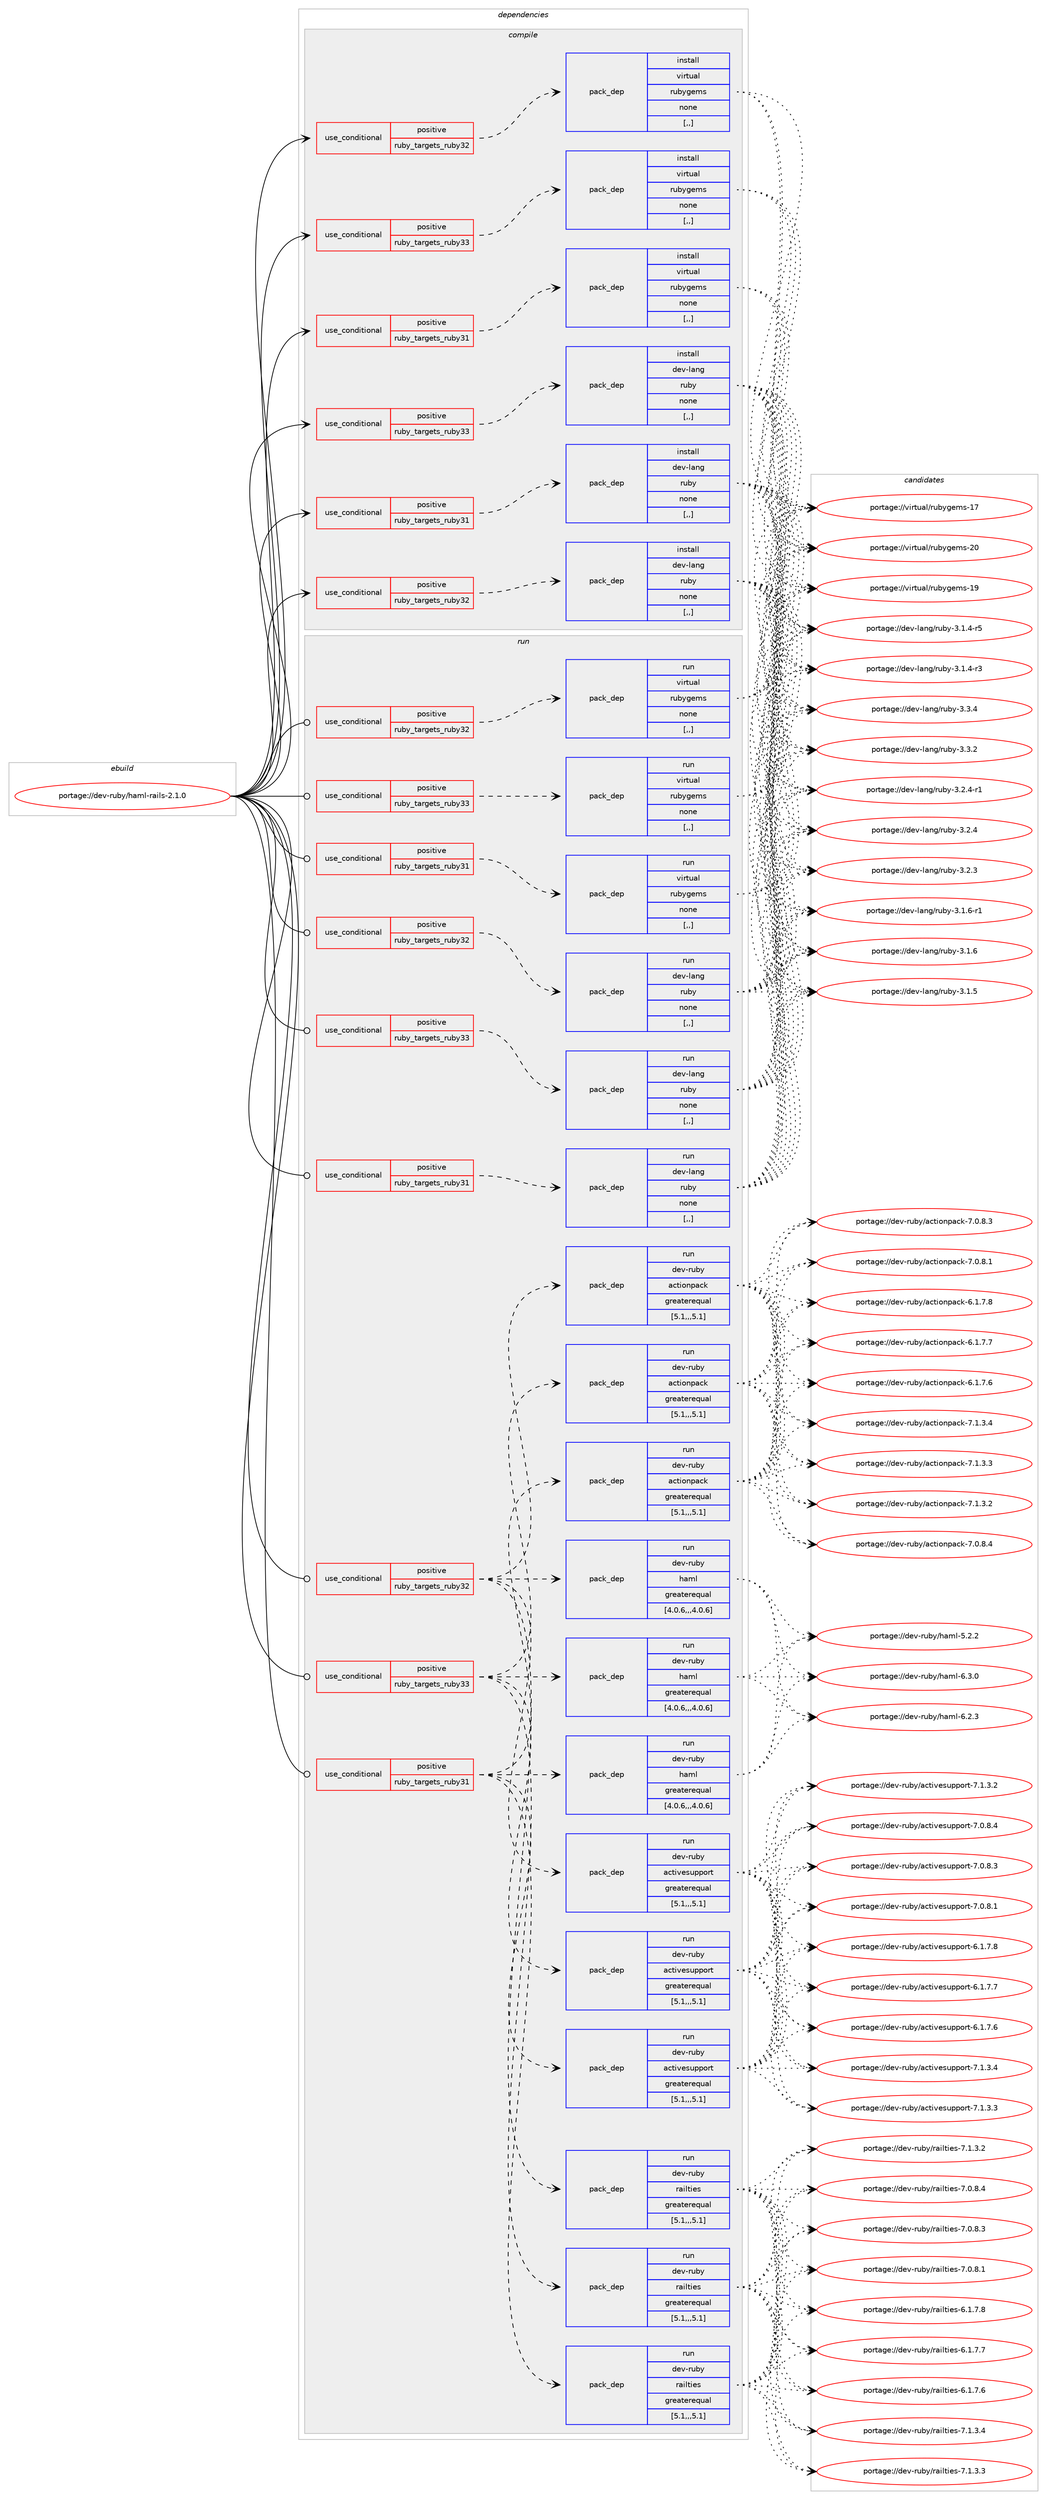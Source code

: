 digraph prolog {

# *************
# Graph options
# *************

newrank=true;
concentrate=true;
compound=true;
graph [rankdir=LR,fontname=Helvetica,fontsize=10,ranksep=1.5];#, ranksep=2.5, nodesep=0.2];
edge  [arrowhead=vee];
node  [fontname=Helvetica,fontsize=10];

# **********
# The ebuild
# **********

subgraph cluster_leftcol {
color=gray;
rank=same;
label=<<i>ebuild</i>>;
id [label="portage://dev-ruby/haml-rails-2.1.0", color=red, width=4, href="../dev-ruby/haml-rails-2.1.0.svg"];
}

# ****************
# The dependencies
# ****************

subgraph cluster_midcol {
color=gray;
label=<<i>dependencies</i>>;
subgraph cluster_compile {
fillcolor="#eeeeee";
style=filled;
label=<<i>compile</i>>;
subgraph cond48319 {
dependency184913 [label=<<TABLE BORDER="0" CELLBORDER="1" CELLSPACING="0" CELLPADDING="4"><TR><TD ROWSPAN="3" CELLPADDING="10">use_conditional</TD></TR><TR><TD>positive</TD></TR><TR><TD>ruby_targets_ruby31</TD></TR></TABLE>>, shape=none, color=red];
subgraph pack135274 {
dependency184914 [label=<<TABLE BORDER="0" CELLBORDER="1" CELLSPACING="0" CELLPADDING="4" WIDTH="220"><TR><TD ROWSPAN="6" CELLPADDING="30">pack_dep</TD></TR><TR><TD WIDTH="110">install</TD></TR><TR><TD>dev-lang</TD></TR><TR><TD>ruby</TD></TR><TR><TD>none</TD></TR><TR><TD>[,,]</TD></TR></TABLE>>, shape=none, color=blue];
}
dependency184913:e -> dependency184914:w [weight=20,style="dashed",arrowhead="vee"];
}
id:e -> dependency184913:w [weight=20,style="solid",arrowhead="vee"];
subgraph cond48320 {
dependency184915 [label=<<TABLE BORDER="0" CELLBORDER="1" CELLSPACING="0" CELLPADDING="4"><TR><TD ROWSPAN="3" CELLPADDING="10">use_conditional</TD></TR><TR><TD>positive</TD></TR><TR><TD>ruby_targets_ruby31</TD></TR></TABLE>>, shape=none, color=red];
subgraph pack135275 {
dependency184916 [label=<<TABLE BORDER="0" CELLBORDER="1" CELLSPACING="0" CELLPADDING="4" WIDTH="220"><TR><TD ROWSPAN="6" CELLPADDING="30">pack_dep</TD></TR><TR><TD WIDTH="110">install</TD></TR><TR><TD>virtual</TD></TR><TR><TD>rubygems</TD></TR><TR><TD>none</TD></TR><TR><TD>[,,]</TD></TR></TABLE>>, shape=none, color=blue];
}
dependency184915:e -> dependency184916:w [weight=20,style="dashed",arrowhead="vee"];
}
id:e -> dependency184915:w [weight=20,style="solid",arrowhead="vee"];
subgraph cond48321 {
dependency184917 [label=<<TABLE BORDER="0" CELLBORDER="1" CELLSPACING="0" CELLPADDING="4"><TR><TD ROWSPAN="3" CELLPADDING="10">use_conditional</TD></TR><TR><TD>positive</TD></TR><TR><TD>ruby_targets_ruby32</TD></TR></TABLE>>, shape=none, color=red];
subgraph pack135276 {
dependency184918 [label=<<TABLE BORDER="0" CELLBORDER="1" CELLSPACING="0" CELLPADDING="4" WIDTH="220"><TR><TD ROWSPAN="6" CELLPADDING="30">pack_dep</TD></TR><TR><TD WIDTH="110">install</TD></TR><TR><TD>dev-lang</TD></TR><TR><TD>ruby</TD></TR><TR><TD>none</TD></TR><TR><TD>[,,]</TD></TR></TABLE>>, shape=none, color=blue];
}
dependency184917:e -> dependency184918:w [weight=20,style="dashed",arrowhead="vee"];
}
id:e -> dependency184917:w [weight=20,style="solid",arrowhead="vee"];
subgraph cond48322 {
dependency184919 [label=<<TABLE BORDER="0" CELLBORDER="1" CELLSPACING="0" CELLPADDING="4"><TR><TD ROWSPAN="3" CELLPADDING="10">use_conditional</TD></TR><TR><TD>positive</TD></TR><TR><TD>ruby_targets_ruby32</TD></TR></TABLE>>, shape=none, color=red];
subgraph pack135277 {
dependency184920 [label=<<TABLE BORDER="0" CELLBORDER="1" CELLSPACING="0" CELLPADDING="4" WIDTH="220"><TR><TD ROWSPAN="6" CELLPADDING="30">pack_dep</TD></TR><TR><TD WIDTH="110">install</TD></TR><TR><TD>virtual</TD></TR><TR><TD>rubygems</TD></TR><TR><TD>none</TD></TR><TR><TD>[,,]</TD></TR></TABLE>>, shape=none, color=blue];
}
dependency184919:e -> dependency184920:w [weight=20,style="dashed",arrowhead="vee"];
}
id:e -> dependency184919:w [weight=20,style="solid",arrowhead="vee"];
subgraph cond48323 {
dependency184921 [label=<<TABLE BORDER="0" CELLBORDER="1" CELLSPACING="0" CELLPADDING="4"><TR><TD ROWSPAN="3" CELLPADDING="10">use_conditional</TD></TR><TR><TD>positive</TD></TR><TR><TD>ruby_targets_ruby33</TD></TR></TABLE>>, shape=none, color=red];
subgraph pack135278 {
dependency184922 [label=<<TABLE BORDER="0" CELLBORDER="1" CELLSPACING="0" CELLPADDING="4" WIDTH="220"><TR><TD ROWSPAN="6" CELLPADDING="30">pack_dep</TD></TR><TR><TD WIDTH="110">install</TD></TR><TR><TD>dev-lang</TD></TR><TR><TD>ruby</TD></TR><TR><TD>none</TD></TR><TR><TD>[,,]</TD></TR></TABLE>>, shape=none, color=blue];
}
dependency184921:e -> dependency184922:w [weight=20,style="dashed",arrowhead="vee"];
}
id:e -> dependency184921:w [weight=20,style="solid",arrowhead="vee"];
subgraph cond48324 {
dependency184923 [label=<<TABLE BORDER="0" CELLBORDER="1" CELLSPACING="0" CELLPADDING="4"><TR><TD ROWSPAN="3" CELLPADDING="10">use_conditional</TD></TR><TR><TD>positive</TD></TR><TR><TD>ruby_targets_ruby33</TD></TR></TABLE>>, shape=none, color=red];
subgraph pack135279 {
dependency184924 [label=<<TABLE BORDER="0" CELLBORDER="1" CELLSPACING="0" CELLPADDING="4" WIDTH="220"><TR><TD ROWSPAN="6" CELLPADDING="30">pack_dep</TD></TR><TR><TD WIDTH="110">install</TD></TR><TR><TD>virtual</TD></TR><TR><TD>rubygems</TD></TR><TR><TD>none</TD></TR><TR><TD>[,,]</TD></TR></TABLE>>, shape=none, color=blue];
}
dependency184923:e -> dependency184924:w [weight=20,style="dashed",arrowhead="vee"];
}
id:e -> dependency184923:w [weight=20,style="solid",arrowhead="vee"];
}
subgraph cluster_compileandrun {
fillcolor="#eeeeee";
style=filled;
label=<<i>compile and run</i>>;
}
subgraph cluster_run {
fillcolor="#eeeeee";
style=filled;
label=<<i>run</i>>;
subgraph cond48325 {
dependency184925 [label=<<TABLE BORDER="0" CELLBORDER="1" CELLSPACING="0" CELLPADDING="4"><TR><TD ROWSPAN="3" CELLPADDING="10">use_conditional</TD></TR><TR><TD>positive</TD></TR><TR><TD>ruby_targets_ruby31</TD></TR></TABLE>>, shape=none, color=red];
subgraph pack135280 {
dependency184926 [label=<<TABLE BORDER="0" CELLBORDER="1" CELLSPACING="0" CELLPADDING="4" WIDTH="220"><TR><TD ROWSPAN="6" CELLPADDING="30">pack_dep</TD></TR><TR><TD WIDTH="110">run</TD></TR><TR><TD>dev-lang</TD></TR><TR><TD>ruby</TD></TR><TR><TD>none</TD></TR><TR><TD>[,,]</TD></TR></TABLE>>, shape=none, color=blue];
}
dependency184925:e -> dependency184926:w [weight=20,style="dashed",arrowhead="vee"];
}
id:e -> dependency184925:w [weight=20,style="solid",arrowhead="odot"];
subgraph cond48326 {
dependency184927 [label=<<TABLE BORDER="0" CELLBORDER="1" CELLSPACING="0" CELLPADDING="4"><TR><TD ROWSPAN="3" CELLPADDING="10">use_conditional</TD></TR><TR><TD>positive</TD></TR><TR><TD>ruby_targets_ruby31</TD></TR></TABLE>>, shape=none, color=red];
subgraph pack135281 {
dependency184928 [label=<<TABLE BORDER="0" CELLBORDER="1" CELLSPACING="0" CELLPADDING="4" WIDTH="220"><TR><TD ROWSPAN="6" CELLPADDING="30">pack_dep</TD></TR><TR><TD WIDTH="110">run</TD></TR><TR><TD>dev-ruby</TD></TR><TR><TD>actionpack</TD></TR><TR><TD>greaterequal</TD></TR><TR><TD>[5.1,,,5.1]</TD></TR></TABLE>>, shape=none, color=blue];
}
dependency184927:e -> dependency184928:w [weight=20,style="dashed",arrowhead="vee"];
subgraph pack135282 {
dependency184929 [label=<<TABLE BORDER="0" CELLBORDER="1" CELLSPACING="0" CELLPADDING="4" WIDTH="220"><TR><TD ROWSPAN="6" CELLPADDING="30">pack_dep</TD></TR><TR><TD WIDTH="110">run</TD></TR><TR><TD>dev-ruby</TD></TR><TR><TD>activesupport</TD></TR><TR><TD>greaterequal</TD></TR><TR><TD>[5.1,,,5.1]</TD></TR></TABLE>>, shape=none, color=blue];
}
dependency184927:e -> dependency184929:w [weight=20,style="dashed",arrowhead="vee"];
subgraph pack135283 {
dependency184930 [label=<<TABLE BORDER="0" CELLBORDER="1" CELLSPACING="0" CELLPADDING="4" WIDTH="220"><TR><TD ROWSPAN="6" CELLPADDING="30">pack_dep</TD></TR><TR><TD WIDTH="110">run</TD></TR><TR><TD>dev-ruby</TD></TR><TR><TD>railties</TD></TR><TR><TD>greaterequal</TD></TR><TR><TD>[5.1,,,5.1]</TD></TR></TABLE>>, shape=none, color=blue];
}
dependency184927:e -> dependency184930:w [weight=20,style="dashed",arrowhead="vee"];
subgraph pack135284 {
dependency184931 [label=<<TABLE BORDER="0" CELLBORDER="1" CELLSPACING="0" CELLPADDING="4" WIDTH="220"><TR><TD ROWSPAN="6" CELLPADDING="30">pack_dep</TD></TR><TR><TD WIDTH="110">run</TD></TR><TR><TD>dev-ruby</TD></TR><TR><TD>haml</TD></TR><TR><TD>greaterequal</TD></TR><TR><TD>[4.0.6,,,4.0.6]</TD></TR></TABLE>>, shape=none, color=blue];
}
dependency184927:e -> dependency184931:w [weight=20,style="dashed",arrowhead="vee"];
}
id:e -> dependency184927:w [weight=20,style="solid",arrowhead="odot"];
subgraph cond48327 {
dependency184932 [label=<<TABLE BORDER="0" CELLBORDER="1" CELLSPACING="0" CELLPADDING="4"><TR><TD ROWSPAN="3" CELLPADDING="10">use_conditional</TD></TR><TR><TD>positive</TD></TR><TR><TD>ruby_targets_ruby31</TD></TR></TABLE>>, shape=none, color=red];
subgraph pack135285 {
dependency184933 [label=<<TABLE BORDER="0" CELLBORDER="1" CELLSPACING="0" CELLPADDING="4" WIDTH="220"><TR><TD ROWSPAN="6" CELLPADDING="30">pack_dep</TD></TR><TR><TD WIDTH="110">run</TD></TR><TR><TD>virtual</TD></TR><TR><TD>rubygems</TD></TR><TR><TD>none</TD></TR><TR><TD>[,,]</TD></TR></TABLE>>, shape=none, color=blue];
}
dependency184932:e -> dependency184933:w [weight=20,style="dashed",arrowhead="vee"];
}
id:e -> dependency184932:w [weight=20,style="solid",arrowhead="odot"];
subgraph cond48328 {
dependency184934 [label=<<TABLE BORDER="0" CELLBORDER="1" CELLSPACING="0" CELLPADDING="4"><TR><TD ROWSPAN="3" CELLPADDING="10">use_conditional</TD></TR><TR><TD>positive</TD></TR><TR><TD>ruby_targets_ruby32</TD></TR></TABLE>>, shape=none, color=red];
subgraph pack135286 {
dependency184935 [label=<<TABLE BORDER="0" CELLBORDER="1" CELLSPACING="0" CELLPADDING="4" WIDTH="220"><TR><TD ROWSPAN="6" CELLPADDING="30">pack_dep</TD></TR><TR><TD WIDTH="110">run</TD></TR><TR><TD>dev-lang</TD></TR><TR><TD>ruby</TD></TR><TR><TD>none</TD></TR><TR><TD>[,,]</TD></TR></TABLE>>, shape=none, color=blue];
}
dependency184934:e -> dependency184935:w [weight=20,style="dashed",arrowhead="vee"];
}
id:e -> dependency184934:w [weight=20,style="solid",arrowhead="odot"];
subgraph cond48329 {
dependency184936 [label=<<TABLE BORDER="0" CELLBORDER="1" CELLSPACING="0" CELLPADDING="4"><TR><TD ROWSPAN="3" CELLPADDING="10">use_conditional</TD></TR><TR><TD>positive</TD></TR><TR><TD>ruby_targets_ruby32</TD></TR></TABLE>>, shape=none, color=red];
subgraph pack135287 {
dependency184937 [label=<<TABLE BORDER="0" CELLBORDER="1" CELLSPACING="0" CELLPADDING="4" WIDTH="220"><TR><TD ROWSPAN="6" CELLPADDING="30">pack_dep</TD></TR><TR><TD WIDTH="110">run</TD></TR><TR><TD>dev-ruby</TD></TR><TR><TD>actionpack</TD></TR><TR><TD>greaterequal</TD></TR><TR><TD>[5.1,,,5.1]</TD></TR></TABLE>>, shape=none, color=blue];
}
dependency184936:e -> dependency184937:w [weight=20,style="dashed",arrowhead="vee"];
subgraph pack135288 {
dependency184938 [label=<<TABLE BORDER="0" CELLBORDER="1" CELLSPACING="0" CELLPADDING="4" WIDTH="220"><TR><TD ROWSPAN="6" CELLPADDING="30">pack_dep</TD></TR><TR><TD WIDTH="110">run</TD></TR><TR><TD>dev-ruby</TD></TR><TR><TD>activesupport</TD></TR><TR><TD>greaterequal</TD></TR><TR><TD>[5.1,,,5.1]</TD></TR></TABLE>>, shape=none, color=blue];
}
dependency184936:e -> dependency184938:w [weight=20,style="dashed",arrowhead="vee"];
subgraph pack135289 {
dependency184939 [label=<<TABLE BORDER="0" CELLBORDER="1" CELLSPACING="0" CELLPADDING="4" WIDTH="220"><TR><TD ROWSPAN="6" CELLPADDING="30">pack_dep</TD></TR><TR><TD WIDTH="110">run</TD></TR><TR><TD>dev-ruby</TD></TR><TR><TD>railties</TD></TR><TR><TD>greaterequal</TD></TR><TR><TD>[5.1,,,5.1]</TD></TR></TABLE>>, shape=none, color=blue];
}
dependency184936:e -> dependency184939:w [weight=20,style="dashed",arrowhead="vee"];
subgraph pack135290 {
dependency184940 [label=<<TABLE BORDER="0" CELLBORDER="1" CELLSPACING="0" CELLPADDING="4" WIDTH="220"><TR><TD ROWSPAN="6" CELLPADDING="30">pack_dep</TD></TR><TR><TD WIDTH="110">run</TD></TR><TR><TD>dev-ruby</TD></TR><TR><TD>haml</TD></TR><TR><TD>greaterequal</TD></TR><TR><TD>[4.0.6,,,4.0.6]</TD></TR></TABLE>>, shape=none, color=blue];
}
dependency184936:e -> dependency184940:w [weight=20,style="dashed",arrowhead="vee"];
}
id:e -> dependency184936:w [weight=20,style="solid",arrowhead="odot"];
subgraph cond48330 {
dependency184941 [label=<<TABLE BORDER="0" CELLBORDER="1" CELLSPACING="0" CELLPADDING="4"><TR><TD ROWSPAN="3" CELLPADDING="10">use_conditional</TD></TR><TR><TD>positive</TD></TR><TR><TD>ruby_targets_ruby32</TD></TR></TABLE>>, shape=none, color=red];
subgraph pack135291 {
dependency184942 [label=<<TABLE BORDER="0" CELLBORDER="1" CELLSPACING="0" CELLPADDING="4" WIDTH="220"><TR><TD ROWSPAN="6" CELLPADDING="30">pack_dep</TD></TR><TR><TD WIDTH="110">run</TD></TR><TR><TD>virtual</TD></TR><TR><TD>rubygems</TD></TR><TR><TD>none</TD></TR><TR><TD>[,,]</TD></TR></TABLE>>, shape=none, color=blue];
}
dependency184941:e -> dependency184942:w [weight=20,style="dashed",arrowhead="vee"];
}
id:e -> dependency184941:w [weight=20,style="solid",arrowhead="odot"];
subgraph cond48331 {
dependency184943 [label=<<TABLE BORDER="0" CELLBORDER="1" CELLSPACING="0" CELLPADDING="4"><TR><TD ROWSPAN="3" CELLPADDING="10">use_conditional</TD></TR><TR><TD>positive</TD></TR><TR><TD>ruby_targets_ruby33</TD></TR></TABLE>>, shape=none, color=red];
subgraph pack135292 {
dependency184944 [label=<<TABLE BORDER="0" CELLBORDER="1" CELLSPACING="0" CELLPADDING="4" WIDTH="220"><TR><TD ROWSPAN="6" CELLPADDING="30">pack_dep</TD></TR><TR><TD WIDTH="110">run</TD></TR><TR><TD>dev-lang</TD></TR><TR><TD>ruby</TD></TR><TR><TD>none</TD></TR><TR><TD>[,,]</TD></TR></TABLE>>, shape=none, color=blue];
}
dependency184943:e -> dependency184944:w [weight=20,style="dashed",arrowhead="vee"];
}
id:e -> dependency184943:w [weight=20,style="solid",arrowhead="odot"];
subgraph cond48332 {
dependency184945 [label=<<TABLE BORDER="0" CELLBORDER="1" CELLSPACING="0" CELLPADDING="4"><TR><TD ROWSPAN="3" CELLPADDING="10">use_conditional</TD></TR><TR><TD>positive</TD></TR><TR><TD>ruby_targets_ruby33</TD></TR></TABLE>>, shape=none, color=red];
subgraph pack135293 {
dependency184946 [label=<<TABLE BORDER="0" CELLBORDER="1" CELLSPACING="0" CELLPADDING="4" WIDTH="220"><TR><TD ROWSPAN="6" CELLPADDING="30">pack_dep</TD></TR><TR><TD WIDTH="110">run</TD></TR><TR><TD>dev-ruby</TD></TR><TR><TD>actionpack</TD></TR><TR><TD>greaterequal</TD></TR><TR><TD>[5.1,,,5.1]</TD></TR></TABLE>>, shape=none, color=blue];
}
dependency184945:e -> dependency184946:w [weight=20,style="dashed",arrowhead="vee"];
subgraph pack135294 {
dependency184947 [label=<<TABLE BORDER="0" CELLBORDER="1" CELLSPACING="0" CELLPADDING="4" WIDTH="220"><TR><TD ROWSPAN="6" CELLPADDING="30">pack_dep</TD></TR><TR><TD WIDTH="110">run</TD></TR><TR><TD>dev-ruby</TD></TR><TR><TD>activesupport</TD></TR><TR><TD>greaterequal</TD></TR><TR><TD>[5.1,,,5.1]</TD></TR></TABLE>>, shape=none, color=blue];
}
dependency184945:e -> dependency184947:w [weight=20,style="dashed",arrowhead="vee"];
subgraph pack135295 {
dependency184948 [label=<<TABLE BORDER="0" CELLBORDER="1" CELLSPACING="0" CELLPADDING="4" WIDTH="220"><TR><TD ROWSPAN="6" CELLPADDING="30">pack_dep</TD></TR><TR><TD WIDTH="110">run</TD></TR><TR><TD>dev-ruby</TD></TR><TR><TD>railties</TD></TR><TR><TD>greaterequal</TD></TR><TR><TD>[5.1,,,5.1]</TD></TR></TABLE>>, shape=none, color=blue];
}
dependency184945:e -> dependency184948:w [weight=20,style="dashed",arrowhead="vee"];
subgraph pack135296 {
dependency184949 [label=<<TABLE BORDER="0" CELLBORDER="1" CELLSPACING="0" CELLPADDING="4" WIDTH="220"><TR><TD ROWSPAN="6" CELLPADDING="30">pack_dep</TD></TR><TR><TD WIDTH="110">run</TD></TR><TR><TD>dev-ruby</TD></TR><TR><TD>haml</TD></TR><TR><TD>greaterequal</TD></TR><TR><TD>[4.0.6,,,4.0.6]</TD></TR></TABLE>>, shape=none, color=blue];
}
dependency184945:e -> dependency184949:w [weight=20,style="dashed",arrowhead="vee"];
}
id:e -> dependency184945:w [weight=20,style="solid",arrowhead="odot"];
subgraph cond48333 {
dependency184950 [label=<<TABLE BORDER="0" CELLBORDER="1" CELLSPACING="0" CELLPADDING="4"><TR><TD ROWSPAN="3" CELLPADDING="10">use_conditional</TD></TR><TR><TD>positive</TD></TR><TR><TD>ruby_targets_ruby33</TD></TR></TABLE>>, shape=none, color=red];
subgraph pack135297 {
dependency184951 [label=<<TABLE BORDER="0" CELLBORDER="1" CELLSPACING="0" CELLPADDING="4" WIDTH="220"><TR><TD ROWSPAN="6" CELLPADDING="30">pack_dep</TD></TR><TR><TD WIDTH="110">run</TD></TR><TR><TD>virtual</TD></TR><TR><TD>rubygems</TD></TR><TR><TD>none</TD></TR><TR><TD>[,,]</TD></TR></TABLE>>, shape=none, color=blue];
}
dependency184950:e -> dependency184951:w [weight=20,style="dashed",arrowhead="vee"];
}
id:e -> dependency184950:w [weight=20,style="solid",arrowhead="odot"];
}
}

# **************
# The candidates
# **************

subgraph cluster_choices {
rank=same;
color=gray;
label=<<i>candidates</i>>;

subgraph choice135274 {
color=black;
nodesep=1;
choice10010111845108971101034711411798121455146514652 [label="portage://dev-lang/ruby-3.3.4", color=red, width=4,href="../dev-lang/ruby-3.3.4.svg"];
choice10010111845108971101034711411798121455146514650 [label="portage://dev-lang/ruby-3.3.2", color=red, width=4,href="../dev-lang/ruby-3.3.2.svg"];
choice100101118451089711010347114117981214551465046524511449 [label="portage://dev-lang/ruby-3.2.4-r1", color=red, width=4,href="../dev-lang/ruby-3.2.4-r1.svg"];
choice10010111845108971101034711411798121455146504652 [label="portage://dev-lang/ruby-3.2.4", color=red, width=4,href="../dev-lang/ruby-3.2.4.svg"];
choice10010111845108971101034711411798121455146504651 [label="portage://dev-lang/ruby-3.2.3", color=red, width=4,href="../dev-lang/ruby-3.2.3.svg"];
choice100101118451089711010347114117981214551464946544511449 [label="portage://dev-lang/ruby-3.1.6-r1", color=red, width=4,href="../dev-lang/ruby-3.1.6-r1.svg"];
choice10010111845108971101034711411798121455146494654 [label="portage://dev-lang/ruby-3.1.6", color=red, width=4,href="../dev-lang/ruby-3.1.6.svg"];
choice10010111845108971101034711411798121455146494653 [label="portage://dev-lang/ruby-3.1.5", color=red, width=4,href="../dev-lang/ruby-3.1.5.svg"];
choice100101118451089711010347114117981214551464946524511453 [label="portage://dev-lang/ruby-3.1.4-r5", color=red, width=4,href="../dev-lang/ruby-3.1.4-r5.svg"];
choice100101118451089711010347114117981214551464946524511451 [label="portage://dev-lang/ruby-3.1.4-r3", color=red, width=4,href="../dev-lang/ruby-3.1.4-r3.svg"];
dependency184914:e -> choice10010111845108971101034711411798121455146514652:w [style=dotted,weight="100"];
dependency184914:e -> choice10010111845108971101034711411798121455146514650:w [style=dotted,weight="100"];
dependency184914:e -> choice100101118451089711010347114117981214551465046524511449:w [style=dotted,weight="100"];
dependency184914:e -> choice10010111845108971101034711411798121455146504652:w [style=dotted,weight="100"];
dependency184914:e -> choice10010111845108971101034711411798121455146504651:w [style=dotted,weight="100"];
dependency184914:e -> choice100101118451089711010347114117981214551464946544511449:w [style=dotted,weight="100"];
dependency184914:e -> choice10010111845108971101034711411798121455146494654:w [style=dotted,weight="100"];
dependency184914:e -> choice10010111845108971101034711411798121455146494653:w [style=dotted,weight="100"];
dependency184914:e -> choice100101118451089711010347114117981214551464946524511453:w [style=dotted,weight="100"];
dependency184914:e -> choice100101118451089711010347114117981214551464946524511451:w [style=dotted,weight="100"];
}
subgraph choice135275 {
color=black;
nodesep=1;
choice118105114116117971084711411798121103101109115455048 [label="portage://virtual/rubygems-20", color=red, width=4,href="../virtual/rubygems-20.svg"];
choice118105114116117971084711411798121103101109115454957 [label="portage://virtual/rubygems-19", color=red, width=4,href="../virtual/rubygems-19.svg"];
choice118105114116117971084711411798121103101109115454955 [label="portage://virtual/rubygems-17", color=red, width=4,href="../virtual/rubygems-17.svg"];
dependency184916:e -> choice118105114116117971084711411798121103101109115455048:w [style=dotted,weight="100"];
dependency184916:e -> choice118105114116117971084711411798121103101109115454957:w [style=dotted,weight="100"];
dependency184916:e -> choice118105114116117971084711411798121103101109115454955:w [style=dotted,weight="100"];
}
subgraph choice135276 {
color=black;
nodesep=1;
choice10010111845108971101034711411798121455146514652 [label="portage://dev-lang/ruby-3.3.4", color=red, width=4,href="../dev-lang/ruby-3.3.4.svg"];
choice10010111845108971101034711411798121455146514650 [label="portage://dev-lang/ruby-3.3.2", color=red, width=4,href="../dev-lang/ruby-3.3.2.svg"];
choice100101118451089711010347114117981214551465046524511449 [label="portage://dev-lang/ruby-3.2.4-r1", color=red, width=4,href="../dev-lang/ruby-3.2.4-r1.svg"];
choice10010111845108971101034711411798121455146504652 [label="portage://dev-lang/ruby-3.2.4", color=red, width=4,href="../dev-lang/ruby-3.2.4.svg"];
choice10010111845108971101034711411798121455146504651 [label="portage://dev-lang/ruby-3.2.3", color=red, width=4,href="../dev-lang/ruby-3.2.3.svg"];
choice100101118451089711010347114117981214551464946544511449 [label="portage://dev-lang/ruby-3.1.6-r1", color=red, width=4,href="../dev-lang/ruby-3.1.6-r1.svg"];
choice10010111845108971101034711411798121455146494654 [label="portage://dev-lang/ruby-3.1.6", color=red, width=4,href="../dev-lang/ruby-3.1.6.svg"];
choice10010111845108971101034711411798121455146494653 [label="portage://dev-lang/ruby-3.1.5", color=red, width=4,href="../dev-lang/ruby-3.1.5.svg"];
choice100101118451089711010347114117981214551464946524511453 [label="portage://dev-lang/ruby-3.1.4-r5", color=red, width=4,href="../dev-lang/ruby-3.1.4-r5.svg"];
choice100101118451089711010347114117981214551464946524511451 [label="portage://dev-lang/ruby-3.1.4-r3", color=red, width=4,href="../dev-lang/ruby-3.1.4-r3.svg"];
dependency184918:e -> choice10010111845108971101034711411798121455146514652:w [style=dotted,weight="100"];
dependency184918:e -> choice10010111845108971101034711411798121455146514650:w [style=dotted,weight="100"];
dependency184918:e -> choice100101118451089711010347114117981214551465046524511449:w [style=dotted,weight="100"];
dependency184918:e -> choice10010111845108971101034711411798121455146504652:w [style=dotted,weight="100"];
dependency184918:e -> choice10010111845108971101034711411798121455146504651:w [style=dotted,weight="100"];
dependency184918:e -> choice100101118451089711010347114117981214551464946544511449:w [style=dotted,weight="100"];
dependency184918:e -> choice10010111845108971101034711411798121455146494654:w [style=dotted,weight="100"];
dependency184918:e -> choice10010111845108971101034711411798121455146494653:w [style=dotted,weight="100"];
dependency184918:e -> choice100101118451089711010347114117981214551464946524511453:w [style=dotted,weight="100"];
dependency184918:e -> choice100101118451089711010347114117981214551464946524511451:w [style=dotted,weight="100"];
}
subgraph choice135277 {
color=black;
nodesep=1;
choice118105114116117971084711411798121103101109115455048 [label="portage://virtual/rubygems-20", color=red, width=4,href="../virtual/rubygems-20.svg"];
choice118105114116117971084711411798121103101109115454957 [label="portage://virtual/rubygems-19", color=red, width=4,href="../virtual/rubygems-19.svg"];
choice118105114116117971084711411798121103101109115454955 [label="portage://virtual/rubygems-17", color=red, width=4,href="../virtual/rubygems-17.svg"];
dependency184920:e -> choice118105114116117971084711411798121103101109115455048:w [style=dotted,weight="100"];
dependency184920:e -> choice118105114116117971084711411798121103101109115454957:w [style=dotted,weight="100"];
dependency184920:e -> choice118105114116117971084711411798121103101109115454955:w [style=dotted,weight="100"];
}
subgraph choice135278 {
color=black;
nodesep=1;
choice10010111845108971101034711411798121455146514652 [label="portage://dev-lang/ruby-3.3.4", color=red, width=4,href="../dev-lang/ruby-3.3.4.svg"];
choice10010111845108971101034711411798121455146514650 [label="portage://dev-lang/ruby-3.3.2", color=red, width=4,href="../dev-lang/ruby-3.3.2.svg"];
choice100101118451089711010347114117981214551465046524511449 [label="portage://dev-lang/ruby-3.2.4-r1", color=red, width=4,href="../dev-lang/ruby-3.2.4-r1.svg"];
choice10010111845108971101034711411798121455146504652 [label="portage://dev-lang/ruby-3.2.4", color=red, width=4,href="../dev-lang/ruby-3.2.4.svg"];
choice10010111845108971101034711411798121455146504651 [label="portage://dev-lang/ruby-3.2.3", color=red, width=4,href="../dev-lang/ruby-3.2.3.svg"];
choice100101118451089711010347114117981214551464946544511449 [label="portage://dev-lang/ruby-3.1.6-r1", color=red, width=4,href="../dev-lang/ruby-3.1.6-r1.svg"];
choice10010111845108971101034711411798121455146494654 [label="portage://dev-lang/ruby-3.1.6", color=red, width=4,href="../dev-lang/ruby-3.1.6.svg"];
choice10010111845108971101034711411798121455146494653 [label="portage://dev-lang/ruby-3.1.5", color=red, width=4,href="../dev-lang/ruby-3.1.5.svg"];
choice100101118451089711010347114117981214551464946524511453 [label="portage://dev-lang/ruby-3.1.4-r5", color=red, width=4,href="../dev-lang/ruby-3.1.4-r5.svg"];
choice100101118451089711010347114117981214551464946524511451 [label="portage://dev-lang/ruby-3.1.4-r3", color=red, width=4,href="../dev-lang/ruby-3.1.4-r3.svg"];
dependency184922:e -> choice10010111845108971101034711411798121455146514652:w [style=dotted,weight="100"];
dependency184922:e -> choice10010111845108971101034711411798121455146514650:w [style=dotted,weight="100"];
dependency184922:e -> choice100101118451089711010347114117981214551465046524511449:w [style=dotted,weight="100"];
dependency184922:e -> choice10010111845108971101034711411798121455146504652:w [style=dotted,weight="100"];
dependency184922:e -> choice10010111845108971101034711411798121455146504651:w [style=dotted,weight="100"];
dependency184922:e -> choice100101118451089711010347114117981214551464946544511449:w [style=dotted,weight="100"];
dependency184922:e -> choice10010111845108971101034711411798121455146494654:w [style=dotted,weight="100"];
dependency184922:e -> choice10010111845108971101034711411798121455146494653:w [style=dotted,weight="100"];
dependency184922:e -> choice100101118451089711010347114117981214551464946524511453:w [style=dotted,weight="100"];
dependency184922:e -> choice100101118451089711010347114117981214551464946524511451:w [style=dotted,weight="100"];
}
subgraph choice135279 {
color=black;
nodesep=1;
choice118105114116117971084711411798121103101109115455048 [label="portage://virtual/rubygems-20", color=red, width=4,href="../virtual/rubygems-20.svg"];
choice118105114116117971084711411798121103101109115454957 [label="portage://virtual/rubygems-19", color=red, width=4,href="../virtual/rubygems-19.svg"];
choice118105114116117971084711411798121103101109115454955 [label="portage://virtual/rubygems-17", color=red, width=4,href="../virtual/rubygems-17.svg"];
dependency184924:e -> choice118105114116117971084711411798121103101109115455048:w [style=dotted,weight="100"];
dependency184924:e -> choice118105114116117971084711411798121103101109115454957:w [style=dotted,weight="100"];
dependency184924:e -> choice118105114116117971084711411798121103101109115454955:w [style=dotted,weight="100"];
}
subgraph choice135280 {
color=black;
nodesep=1;
choice10010111845108971101034711411798121455146514652 [label="portage://dev-lang/ruby-3.3.4", color=red, width=4,href="../dev-lang/ruby-3.3.4.svg"];
choice10010111845108971101034711411798121455146514650 [label="portage://dev-lang/ruby-3.3.2", color=red, width=4,href="../dev-lang/ruby-3.3.2.svg"];
choice100101118451089711010347114117981214551465046524511449 [label="portage://dev-lang/ruby-3.2.4-r1", color=red, width=4,href="../dev-lang/ruby-3.2.4-r1.svg"];
choice10010111845108971101034711411798121455146504652 [label="portage://dev-lang/ruby-3.2.4", color=red, width=4,href="../dev-lang/ruby-3.2.4.svg"];
choice10010111845108971101034711411798121455146504651 [label="portage://dev-lang/ruby-3.2.3", color=red, width=4,href="../dev-lang/ruby-3.2.3.svg"];
choice100101118451089711010347114117981214551464946544511449 [label="portage://dev-lang/ruby-3.1.6-r1", color=red, width=4,href="../dev-lang/ruby-3.1.6-r1.svg"];
choice10010111845108971101034711411798121455146494654 [label="portage://dev-lang/ruby-3.1.6", color=red, width=4,href="../dev-lang/ruby-3.1.6.svg"];
choice10010111845108971101034711411798121455146494653 [label="portage://dev-lang/ruby-3.1.5", color=red, width=4,href="../dev-lang/ruby-3.1.5.svg"];
choice100101118451089711010347114117981214551464946524511453 [label="portage://dev-lang/ruby-3.1.4-r5", color=red, width=4,href="../dev-lang/ruby-3.1.4-r5.svg"];
choice100101118451089711010347114117981214551464946524511451 [label="portage://dev-lang/ruby-3.1.4-r3", color=red, width=4,href="../dev-lang/ruby-3.1.4-r3.svg"];
dependency184926:e -> choice10010111845108971101034711411798121455146514652:w [style=dotted,weight="100"];
dependency184926:e -> choice10010111845108971101034711411798121455146514650:w [style=dotted,weight="100"];
dependency184926:e -> choice100101118451089711010347114117981214551465046524511449:w [style=dotted,weight="100"];
dependency184926:e -> choice10010111845108971101034711411798121455146504652:w [style=dotted,weight="100"];
dependency184926:e -> choice10010111845108971101034711411798121455146504651:w [style=dotted,weight="100"];
dependency184926:e -> choice100101118451089711010347114117981214551464946544511449:w [style=dotted,weight="100"];
dependency184926:e -> choice10010111845108971101034711411798121455146494654:w [style=dotted,weight="100"];
dependency184926:e -> choice10010111845108971101034711411798121455146494653:w [style=dotted,weight="100"];
dependency184926:e -> choice100101118451089711010347114117981214551464946524511453:w [style=dotted,weight="100"];
dependency184926:e -> choice100101118451089711010347114117981214551464946524511451:w [style=dotted,weight="100"];
}
subgraph choice135281 {
color=black;
nodesep=1;
choice100101118451141179812147979911610511111011297991074555464946514652 [label="portage://dev-ruby/actionpack-7.1.3.4", color=red, width=4,href="../dev-ruby/actionpack-7.1.3.4.svg"];
choice100101118451141179812147979911610511111011297991074555464946514651 [label="portage://dev-ruby/actionpack-7.1.3.3", color=red, width=4,href="../dev-ruby/actionpack-7.1.3.3.svg"];
choice100101118451141179812147979911610511111011297991074555464946514650 [label="portage://dev-ruby/actionpack-7.1.3.2", color=red, width=4,href="../dev-ruby/actionpack-7.1.3.2.svg"];
choice100101118451141179812147979911610511111011297991074555464846564652 [label="portage://dev-ruby/actionpack-7.0.8.4", color=red, width=4,href="../dev-ruby/actionpack-7.0.8.4.svg"];
choice100101118451141179812147979911610511111011297991074555464846564651 [label="portage://dev-ruby/actionpack-7.0.8.3", color=red, width=4,href="../dev-ruby/actionpack-7.0.8.3.svg"];
choice100101118451141179812147979911610511111011297991074555464846564649 [label="portage://dev-ruby/actionpack-7.0.8.1", color=red, width=4,href="../dev-ruby/actionpack-7.0.8.1.svg"];
choice100101118451141179812147979911610511111011297991074554464946554656 [label="portage://dev-ruby/actionpack-6.1.7.8", color=red, width=4,href="../dev-ruby/actionpack-6.1.7.8.svg"];
choice100101118451141179812147979911610511111011297991074554464946554655 [label="portage://dev-ruby/actionpack-6.1.7.7", color=red, width=4,href="../dev-ruby/actionpack-6.1.7.7.svg"];
choice100101118451141179812147979911610511111011297991074554464946554654 [label="portage://dev-ruby/actionpack-6.1.7.6", color=red, width=4,href="../dev-ruby/actionpack-6.1.7.6.svg"];
dependency184928:e -> choice100101118451141179812147979911610511111011297991074555464946514652:w [style=dotted,weight="100"];
dependency184928:e -> choice100101118451141179812147979911610511111011297991074555464946514651:w [style=dotted,weight="100"];
dependency184928:e -> choice100101118451141179812147979911610511111011297991074555464946514650:w [style=dotted,weight="100"];
dependency184928:e -> choice100101118451141179812147979911610511111011297991074555464846564652:w [style=dotted,weight="100"];
dependency184928:e -> choice100101118451141179812147979911610511111011297991074555464846564651:w [style=dotted,weight="100"];
dependency184928:e -> choice100101118451141179812147979911610511111011297991074555464846564649:w [style=dotted,weight="100"];
dependency184928:e -> choice100101118451141179812147979911610511111011297991074554464946554656:w [style=dotted,weight="100"];
dependency184928:e -> choice100101118451141179812147979911610511111011297991074554464946554655:w [style=dotted,weight="100"];
dependency184928:e -> choice100101118451141179812147979911610511111011297991074554464946554654:w [style=dotted,weight="100"];
}
subgraph choice135282 {
color=black;
nodesep=1;
choice10010111845114117981214797991161051181011151171121121111141164555464946514652 [label="portage://dev-ruby/activesupport-7.1.3.4", color=red, width=4,href="../dev-ruby/activesupport-7.1.3.4.svg"];
choice10010111845114117981214797991161051181011151171121121111141164555464946514651 [label="portage://dev-ruby/activesupport-7.1.3.3", color=red, width=4,href="../dev-ruby/activesupport-7.1.3.3.svg"];
choice10010111845114117981214797991161051181011151171121121111141164555464946514650 [label="portage://dev-ruby/activesupport-7.1.3.2", color=red, width=4,href="../dev-ruby/activesupport-7.1.3.2.svg"];
choice10010111845114117981214797991161051181011151171121121111141164555464846564652 [label="portage://dev-ruby/activesupport-7.0.8.4", color=red, width=4,href="../dev-ruby/activesupport-7.0.8.4.svg"];
choice10010111845114117981214797991161051181011151171121121111141164555464846564651 [label="portage://dev-ruby/activesupport-7.0.8.3", color=red, width=4,href="../dev-ruby/activesupport-7.0.8.3.svg"];
choice10010111845114117981214797991161051181011151171121121111141164555464846564649 [label="portage://dev-ruby/activesupport-7.0.8.1", color=red, width=4,href="../dev-ruby/activesupport-7.0.8.1.svg"];
choice10010111845114117981214797991161051181011151171121121111141164554464946554656 [label="portage://dev-ruby/activesupport-6.1.7.8", color=red, width=4,href="../dev-ruby/activesupport-6.1.7.8.svg"];
choice10010111845114117981214797991161051181011151171121121111141164554464946554655 [label="portage://dev-ruby/activesupport-6.1.7.7", color=red, width=4,href="../dev-ruby/activesupport-6.1.7.7.svg"];
choice10010111845114117981214797991161051181011151171121121111141164554464946554654 [label="portage://dev-ruby/activesupport-6.1.7.6", color=red, width=4,href="../dev-ruby/activesupport-6.1.7.6.svg"];
dependency184929:e -> choice10010111845114117981214797991161051181011151171121121111141164555464946514652:w [style=dotted,weight="100"];
dependency184929:e -> choice10010111845114117981214797991161051181011151171121121111141164555464946514651:w [style=dotted,weight="100"];
dependency184929:e -> choice10010111845114117981214797991161051181011151171121121111141164555464946514650:w [style=dotted,weight="100"];
dependency184929:e -> choice10010111845114117981214797991161051181011151171121121111141164555464846564652:w [style=dotted,weight="100"];
dependency184929:e -> choice10010111845114117981214797991161051181011151171121121111141164555464846564651:w [style=dotted,weight="100"];
dependency184929:e -> choice10010111845114117981214797991161051181011151171121121111141164555464846564649:w [style=dotted,weight="100"];
dependency184929:e -> choice10010111845114117981214797991161051181011151171121121111141164554464946554656:w [style=dotted,weight="100"];
dependency184929:e -> choice10010111845114117981214797991161051181011151171121121111141164554464946554655:w [style=dotted,weight="100"];
dependency184929:e -> choice10010111845114117981214797991161051181011151171121121111141164554464946554654:w [style=dotted,weight="100"];
}
subgraph choice135283 {
color=black;
nodesep=1;
choice100101118451141179812147114971051081161051011154555464946514652 [label="portage://dev-ruby/railties-7.1.3.4", color=red, width=4,href="../dev-ruby/railties-7.1.3.4.svg"];
choice100101118451141179812147114971051081161051011154555464946514651 [label="portage://dev-ruby/railties-7.1.3.3", color=red, width=4,href="../dev-ruby/railties-7.1.3.3.svg"];
choice100101118451141179812147114971051081161051011154555464946514650 [label="portage://dev-ruby/railties-7.1.3.2", color=red, width=4,href="../dev-ruby/railties-7.1.3.2.svg"];
choice100101118451141179812147114971051081161051011154555464846564652 [label="portage://dev-ruby/railties-7.0.8.4", color=red, width=4,href="../dev-ruby/railties-7.0.8.4.svg"];
choice100101118451141179812147114971051081161051011154555464846564651 [label="portage://dev-ruby/railties-7.0.8.3", color=red, width=4,href="../dev-ruby/railties-7.0.8.3.svg"];
choice100101118451141179812147114971051081161051011154555464846564649 [label="portage://dev-ruby/railties-7.0.8.1", color=red, width=4,href="../dev-ruby/railties-7.0.8.1.svg"];
choice100101118451141179812147114971051081161051011154554464946554656 [label="portage://dev-ruby/railties-6.1.7.8", color=red, width=4,href="../dev-ruby/railties-6.1.7.8.svg"];
choice100101118451141179812147114971051081161051011154554464946554655 [label="portage://dev-ruby/railties-6.1.7.7", color=red, width=4,href="../dev-ruby/railties-6.1.7.7.svg"];
choice100101118451141179812147114971051081161051011154554464946554654 [label="portage://dev-ruby/railties-6.1.7.6", color=red, width=4,href="../dev-ruby/railties-6.1.7.6.svg"];
dependency184930:e -> choice100101118451141179812147114971051081161051011154555464946514652:w [style=dotted,weight="100"];
dependency184930:e -> choice100101118451141179812147114971051081161051011154555464946514651:w [style=dotted,weight="100"];
dependency184930:e -> choice100101118451141179812147114971051081161051011154555464946514650:w [style=dotted,weight="100"];
dependency184930:e -> choice100101118451141179812147114971051081161051011154555464846564652:w [style=dotted,weight="100"];
dependency184930:e -> choice100101118451141179812147114971051081161051011154555464846564651:w [style=dotted,weight="100"];
dependency184930:e -> choice100101118451141179812147114971051081161051011154555464846564649:w [style=dotted,weight="100"];
dependency184930:e -> choice100101118451141179812147114971051081161051011154554464946554656:w [style=dotted,weight="100"];
dependency184930:e -> choice100101118451141179812147114971051081161051011154554464946554655:w [style=dotted,weight="100"];
dependency184930:e -> choice100101118451141179812147114971051081161051011154554464946554654:w [style=dotted,weight="100"];
}
subgraph choice135284 {
color=black;
nodesep=1;
choice10010111845114117981214710497109108455446514648 [label="portage://dev-ruby/haml-6.3.0", color=red, width=4,href="../dev-ruby/haml-6.3.0.svg"];
choice10010111845114117981214710497109108455446504651 [label="portage://dev-ruby/haml-6.2.3", color=red, width=4,href="../dev-ruby/haml-6.2.3.svg"];
choice10010111845114117981214710497109108455346504650 [label="portage://dev-ruby/haml-5.2.2", color=red, width=4,href="../dev-ruby/haml-5.2.2.svg"];
dependency184931:e -> choice10010111845114117981214710497109108455446514648:w [style=dotted,weight="100"];
dependency184931:e -> choice10010111845114117981214710497109108455446504651:w [style=dotted,weight="100"];
dependency184931:e -> choice10010111845114117981214710497109108455346504650:w [style=dotted,weight="100"];
}
subgraph choice135285 {
color=black;
nodesep=1;
choice118105114116117971084711411798121103101109115455048 [label="portage://virtual/rubygems-20", color=red, width=4,href="../virtual/rubygems-20.svg"];
choice118105114116117971084711411798121103101109115454957 [label="portage://virtual/rubygems-19", color=red, width=4,href="../virtual/rubygems-19.svg"];
choice118105114116117971084711411798121103101109115454955 [label="portage://virtual/rubygems-17", color=red, width=4,href="../virtual/rubygems-17.svg"];
dependency184933:e -> choice118105114116117971084711411798121103101109115455048:w [style=dotted,weight="100"];
dependency184933:e -> choice118105114116117971084711411798121103101109115454957:w [style=dotted,weight="100"];
dependency184933:e -> choice118105114116117971084711411798121103101109115454955:w [style=dotted,weight="100"];
}
subgraph choice135286 {
color=black;
nodesep=1;
choice10010111845108971101034711411798121455146514652 [label="portage://dev-lang/ruby-3.3.4", color=red, width=4,href="../dev-lang/ruby-3.3.4.svg"];
choice10010111845108971101034711411798121455146514650 [label="portage://dev-lang/ruby-3.3.2", color=red, width=4,href="../dev-lang/ruby-3.3.2.svg"];
choice100101118451089711010347114117981214551465046524511449 [label="portage://dev-lang/ruby-3.2.4-r1", color=red, width=4,href="../dev-lang/ruby-3.2.4-r1.svg"];
choice10010111845108971101034711411798121455146504652 [label="portage://dev-lang/ruby-3.2.4", color=red, width=4,href="../dev-lang/ruby-3.2.4.svg"];
choice10010111845108971101034711411798121455146504651 [label="portage://dev-lang/ruby-3.2.3", color=red, width=4,href="../dev-lang/ruby-3.2.3.svg"];
choice100101118451089711010347114117981214551464946544511449 [label="portage://dev-lang/ruby-3.1.6-r1", color=red, width=4,href="../dev-lang/ruby-3.1.6-r1.svg"];
choice10010111845108971101034711411798121455146494654 [label="portage://dev-lang/ruby-3.1.6", color=red, width=4,href="../dev-lang/ruby-3.1.6.svg"];
choice10010111845108971101034711411798121455146494653 [label="portage://dev-lang/ruby-3.1.5", color=red, width=4,href="../dev-lang/ruby-3.1.5.svg"];
choice100101118451089711010347114117981214551464946524511453 [label="portage://dev-lang/ruby-3.1.4-r5", color=red, width=4,href="../dev-lang/ruby-3.1.4-r5.svg"];
choice100101118451089711010347114117981214551464946524511451 [label="portage://dev-lang/ruby-3.1.4-r3", color=red, width=4,href="../dev-lang/ruby-3.1.4-r3.svg"];
dependency184935:e -> choice10010111845108971101034711411798121455146514652:w [style=dotted,weight="100"];
dependency184935:e -> choice10010111845108971101034711411798121455146514650:w [style=dotted,weight="100"];
dependency184935:e -> choice100101118451089711010347114117981214551465046524511449:w [style=dotted,weight="100"];
dependency184935:e -> choice10010111845108971101034711411798121455146504652:w [style=dotted,weight="100"];
dependency184935:e -> choice10010111845108971101034711411798121455146504651:w [style=dotted,weight="100"];
dependency184935:e -> choice100101118451089711010347114117981214551464946544511449:w [style=dotted,weight="100"];
dependency184935:e -> choice10010111845108971101034711411798121455146494654:w [style=dotted,weight="100"];
dependency184935:e -> choice10010111845108971101034711411798121455146494653:w [style=dotted,weight="100"];
dependency184935:e -> choice100101118451089711010347114117981214551464946524511453:w [style=dotted,weight="100"];
dependency184935:e -> choice100101118451089711010347114117981214551464946524511451:w [style=dotted,weight="100"];
}
subgraph choice135287 {
color=black;
nodesep=1;
choice100101118451141179812147979911610511111011297991074555464946514652 [label="portage://dev-ruby/actionpack-7.1.3.4", color=red, width=4,href="../dev-ruby/actionpack-7.1.3.4.svg"];
choice100101118451141179812147979911610511111011297991074555464946514651 [label="portage://dev-ruby/actionpack-7.1.3.3", color=red, width=4,href="../dev-ruby/actionpack-7.1.3.3.svg"];
choice100101118451141179812147979911610511111011297991074555464946514650 [label="portage://dev-ruby/actionpack-7.1.3.2", color=red, width=4,href="../dev-ruby/actionpack-7.1.3.2.svg"];
choice100101118451141179812147979911610511111011297991074555464846564652 [label="portage://dev-ruby/actionpack-7.0.8.4", color=red, width=4,href="../dev-ruby/actionpack-7.0.8.4.svg"];
choice100101118451141179812147979911610511111011297991074555464846564651 [label="portage://dev-ruby/actionpack-7.0.8.3", color=red, width=4,href="../dev-ruby/actionpack-7.0.8.3.svg"];
choice100101118451141179812147979911610511111011297991074555464846564649 [label="portage://dev-ruby/actionpack-7.0.8.1", color=red, width=4,href="../dev-ruby/actionpack-7.0.8.1.svg"];
choice100101118451141179812147979911610511111011297991074554464946554656 [label="portage://dev-ruby/actionpack-6.1.7.8", color=red, width=4,href="../dev-ruby/actionpack-6.1.7.8.svg"];
choice100101118451141179812147979911610511111011297991074554464946554655 [label="portage://dev-ruby/actionpack-6.1.7.7", color=red, width=4,href="../dev-ruby/actionpack-6.1.7.7.svg"];
choice100101118451141179812147979911610511111011297991074554464946554654 [label="portage://dev-ruby/actionpack-6.1.7.6", color=red, width=4,href="../dev-ruby/actionpack-6.1.7.6.svg"];
dependency184937:e -> choice100101118451141179812147979911610511111011297991074555464946514652:w [style=dotted,weight="100"];
dependency184937:e -> choice100101118451141179812147979911610511111011297991074555464946514651:w [style=dotted,weight="100"];
dependency184937:e -> choice100101118451141179812147979911610511111011297991074555464946514650:w [style=dotted,weight="100"];
dependency184937:e -> choice100101118451141179812147979911610511111011297991074555464846564652:w [style=dotted,weight="100"];
dependency184937:e -> choice100101118451141179812147979911610511111011297991074555464846564651:w [style=dotted,weight="100"];
dependency184937:e -> choice100101118451141179812147979911610511111011297991074555464846564649:w [style=dotted,weight="100"];
dependency184937:e -> choice100101118451141179812147979911610511111011297991074554464946554656:w [style=dotted,weight="100"];
dependency184937:e -> choice100101118451141179812147979911610511111011297991074554464946554655:w [style=dotted,weight="100"];
dependency184937:e -> choice100101118451141179812147979911610511111011297991074554464946554654:w [style=dotted,weight="100"];
}
subgraph choice135288 {
color=black;
nodesep=1;
choice10010111845114117981214797991161051181011151171121121111141164555464946514652 [label="portage://dev-ruby/activesupport-7.1.3.4", color=red, width=4,href="../dev-ruby/activesupport-7.1.3.4.svg"];
choice10010111845114117981214797991161051181011151171121121111141164555464946514651 [label="portage://dev-ruby/activesupport-7.1.3.3", color=red, width=4,href="../dev-ruby/activesupport-7.1.3.3.svg"];
choice10010111845114117981214797991161051181011151171121121111141164555464946514650 [label="portage://dev-ruby/activesupport-7.1.3.2", color=red, width=4,href="../dev-ruby/activesupport-7.1.3.2.svg"];
choice10010111845114117981214797991161051181011151171121121111141164555464846564652 [label="portage://dev-ruby/activesupport-7.0.8.4", color=red, width=4,href="../dev-ruby/activesupport-7.0.8.4.svg"];
choice10010111845114117981214797991161051181011151171121121111141164555464846564651 [label="portage://dev-ruby/activesupport-7.0.8.3", color=red, width=4,href="../dev-ruby/activesupport-7.0.8.3.svg"];
choice10010111845114117981214797991161051181011151171121121111141164555464846564649 [label="portage://dev-ruby/activesupport-7.0.8.1", color=red, width=4,href="../dev-ruby/activesupport-7.0.8.1.svg"];
choice10010111845114117981214797991161051181011151171121121111141164554464946554656 [label="portage://dev-ruby/activesupport-6.1.7.8", color=red, width=4,href="../dev-ruby/activesupport-6.1.7.8.svg"];
choice10010111845114117981214797991161051181011151171121121111141164554464946554655 [label="portage://dev-ruby/activesupport-6.1.7.7", color=red, width=4,href="../dev-ruby/activesupport-6.1.7.7.svg"];
choice10010111845114117981214797991161051181011151171121121111141164554464946554654 [label="portage://dev-ruby/activesupport-6.1.7.6", color=red, width=4,href="../dev-ruby/activesupport-6.1.7.6.svg"];
dependency184938:e -> choice10010111845114117981214797991161051181011151171121121111141164555464946514652:w [style=dotted,weight="100"];
dependency184938:e -> choice10010111845114117981214797991161051181011151171121121111141164555464946514651:w [style=dotted,weight="100"];
dependency184938:e -> choice10010111845114117981214797991161051181011151171121121111141164555464946514650:w [style=dotted,weight="100"];
dependency184938:e -> choice10010111845114117981214797991161051181011151171121121111141164555464846564652:w [style=dotted,weight="100"];
dependency184938:e -> choice10010111845114117981214797991161051181011151171121121111141164555464846564651:w [style=dotted,weight="100"];
dependency184938:e -> choice10010111845114117981214797991161051181011151171121121111141164555464846564649:w [style=dotted,weight="100"];
dependency184938:e -> choice10010111845114117981214797991161051181011151171121121111141164554464946554656:w [style=dotted,weight="100"];
dependency184938:e -> choice10010111845114117981214797991161051181011151171121121111141164554464946554655:w [style=dotted,weight="100"];
dependency184938:e -> choice10010111845114117981214797991161051181011151171121121111141164554464946554654:w [style=dotted,weight="100"];
}
subgraph choice135289 {
color=black;
nodesep=1;
choice100101118451141179812147114971051081161051011154555464946514652 [label="portage://dev-ruby/railties-7.1.3.4", color=red, width=4,href="../dev-ruby/railties-7.1.3.4.svg"];
choice100101118451141179812147114971051081161051011154555464946514651 [label="portage://dev-ruby/railties-7.1.3.3", color=red, width=4,href="../dev-ruby/railties-7.1.3.3.svg"];
choice100101118451141179812147114971051081161051011154555464946514650 [label="portage://dev-ruby/railties-7.1.3.2", color=red, width=4,href="../dev-ruby/railties-7.1.3.2.svg"];
choice100101118451141179812147114971051081161051011154555464846564652 [label="portage://dev-ruby/railties-7.0.8.4", color=red, width=4,href="../dev-ruby/railties-7.0.8.4.svg"];
choice100101118451141179812147114971051081161051011154555464846564651 [label="portage://dev-ruby/railties-7.0.8.3", color=red, width=4,href="../dev-ruby/railties-7.0.8.3.svg"];
choice100101118451141179812147114971051081161051011154555464846564649 [label="portage://dev-ruby/railties-7.0.8.1", color=red, width=4,href="../dev-ruby/railties-7.0.8.1.svg"];
choice100101118451141179812147114971051081161051011154554464946554656 [label="portage://dev-ruby/railties-6.1.7.8", color=red, width=4,href="../dev-ruby/railties-6.1.7.8.svg"];
choice100101118451141179812147114971051081161051011154554464946554655 [label="portage://dev-ruby/railties-6.1.7.7", color=red, width=4,href="../dev-ruby/railties-6.1.7.7.svg"];
choice100101118451141179812147114971051081161051011154554464946554654 [label="portage://dev-ruby/railties-6.1.7.6", color=red, width=4,href="../dev-ruby/railties-6.1.7.6.svg"];
dependency184939:e -> choice100101118451141179812147114971051081161051011154555464946514652:w [style=dotted,weight="100"];
dependency184939:e -> choice100101118451141179812147114971051081161051011154555464946514651:w [style=dotted,weight="100"];
dependency184939:e -> choice100101118451141179812147114971051081161051011154555464946514650:w [style=dotted,weight="100"];
dependency184939:e -> choice100101118451141179812147114971051081161051011154555464846564652:w [style=dotted,weight="100"];
dependency184939:e -> choice100101118451141179812147114971051081161051011154555464846564651:w [style=dotted,weight="100"];
dependency184939:e -> choice100101118451141179812147114971051081161051011154555464846564649:w [style=dotted,weight="100"];
dependency184939:e -> choice100101118451141179812147114971051081161051011154554464946554656:w [style=dotted,weight="100"];
dependency184939:e -> choice100101118451141179812147114971051081161051011154554464946554655:w [style=dotted,weight="100"];
dependency184939:e -> choice100101118451141179812147114971051081161051011154554464946554654:w [style=dotted,weight="100"];
}
subgraph choice135290 {
color=black;
nodesep=1;
choice10010111845114117981214710497109108455446514648 [label="portage://dev-ruby/haml-6.3.0", color=red, width=4,href="../dev-ruby/haml-6.3.0.svg"];
choice10010111845114117981214710497109108455446504651 [label="portage://dev-ruby/haml-6.2.3", color=red, width=4,href="../dev-ruby/haml-6.2.3.svg"];
choice10010111845114117981214710497109108455346504650 [label="portage://dev-ruby/haml-5.2.2", color=red, width=4,href="../dev-ruby/haml-5.2.2.svg"];
dependency184940:e -> choice10010111845114117981214710497109108455446514648:w [style=dotted,weight="100"];
dependency184940:e -> choice10010111845114117981214710497109108455446504651:w [style=dotted,weight="100"];
dependency184940:e -> choice10010111845114117981214710497109108455346504650:w [style=dotted,weight="100"];
}
subgraph choice135291 {
color=black;
nodesep=1;
choice118105114116117971084711411798121103101109115455048 [label="portage://virtual/rubygems-20", color=red, width=4,href="../virtual/rubygems-20.svg"];
choice118105114116117971084711411798121103101109115454957 [label="portage://virtual/rubygems-19", color=red, width=4,href="../virtual/rubygems-19.svg"];
choice118105114116117971084711411798121103101109115454955 [label="portage://virtual/rubygems-17", color=red, width=4,href="../virtual/rubygems-17.svg"];
dependency184942:e -> choice118105114116117971084711411798121103101109115455048:w [style=dotted,weight="100"];
dependency184942:e -> choice118105114116117971084711411798121103101109115454957:w [style=dotted,weight="100"];
dependency184942:e -> choice118105114116117971084711411798121103101109115454955:w [style=dotted,weight="100"];
}
subgraph choice135292 {
color=black;
nodesep=1;
choice10010111845108971101034711411798121455146514652 [label="portage://dev-lang/ruby-3.3.4", color=red, width=4,href="../dev-lang/ruby-3.3.4.svg"];
choice10010111845108971101034711411798121455146514650 [label="portage://dev-lang/ruby-3.3.2", color=red, width=4,href="../dev-lang/ruby-3.3.2.svg"];
choice100101118451089711010347114117981214551465046524511449 [label="portage://dev-lang/ruby-3.2.4-r1", color=red, width=4,href="../dev-lang/ruby-3.2.4-r1.svg"];
choice10010111845108971101034711411798121455146504652 [label="portage://dev-lang/ruby-3.2.4", color=red, width=4,href="../dev-lang/ruby-3.2.4.svg"];
choice10010111845108971101034711411798121455146504651 [label="portage://dev-lang/ruby-3.2.3", color=red, width=4,href="../dev-lang/ruby-3.2.3.svg"];
choice100101118451089711010347114117981214551464946544511449 [label="portage://dev-lang/ruby-3.1.6-r1", color=red, width=4,href="../dev-lang/ruby-3.1.6-r1.svg"];
choice10010111845108971101034711411798121455146494654 [label="portage://dev-lang/ruby-3.1.6", color=red, width=4,href="../dev-lang/ruby-3.1.6.svg"];
choice10010111845108971101034711411798121455146494653 [label="portage://dev-lang/ruby-3.1.5", color=red, width=4,href="../dev-lang/ruby-3.1.5.svg"];
choice100101118451089711010347114117981214551464946524511453 [label="portage://dev-lang/ruby-3.1.4-r5", color=red, width=4,href="../dev-lang/ruby-3.1.4-r5.svg"];
choice100101118451089711010347114117981214551464946524511451 [label="portage://dev-lang/ruby-3.1.4-r3", color=red, width=4,href="../dev-lang/ruby-3.1.4-r3.svg"];
dependency184944:e -> choice10010111845108971101034711411798121455146514652:w [style=dotted,weight="100"];
dependency184944:e -> choice10010111845108971101034711411798121455146514650:w [style=dotted,weight="100"];
dependency184944:e -> choice100101118451089711010347114117981214551465046524511449:w [style=dotted,weight="100"];
dependency184944:e -> choice10010111845108971101034711411798121455146504652:w [style=dotted,weight="100"];
dependency184944:e -> choice10010111845108971101034711411798121455146504651:w [style=dotted,weight="100"];
dependency184944:e -> choice100101118451089711010347114117981214551464946544511449:w [style=dotted,weight="100"];
dependency184944:e -> choice10010111845108971101034711411798121455146494654:w [style=dotted,weight="100"];
dependency184944:e -> choice10010111845108971101034711411798121455146494653:w [style=dotted,weight="100"];
dependency184944:e -> choice100101118451089711010347114117981214551464946524511453:w [style=dotted,weight="100"];
dependency184944:e -> choice100101118451089711010347114117981214551464946524511451:w [style=dotted,weight="100"];
}
subgraph choice135293 {
color=black;
nodesep=1;
choice100101118451141179812147979911610511111011297991074555464946514652 [label="portage://dev-ruby/actionpack-7.1.3.4", color=red, width=4,href="../dev-ruby/actionpack-7.1.3.4.svg"];
choice100101118451141179812147979911610511111011297991074555464946514651 [label="portage://dev-ruby/actionpack-7.1.3.3", color=red, width=4,href="../dev-ruby/actionpack-7.1.3.3.svg"];
choice100101118451141179812147979911610511111011297991074555464946514650 [label="portage://dev-ruby/actionpack-7.1.3.2", color=red, width=4,href="../dev-ruby/actionpack-7.1.3.2.svg"];
choice100101118451141179812147979911610511111011297991074555464846564652 [label="portage://dev-ruby/actionpack-7.0.8.4", color=red, width=4,href="../dev-ruby/actionpack-7.0.8.4.svg"];
choice100101118451141179812147979911610511111011297991074555464846564651 [label="portage://dev-ruby/actionpack-7.0.8.3", color=red, width=4,href="../dev-ruby/actionpack-7.0.8.3.svg"];
choice100101118451141179812147979911610511111011297991074555464846564649 [label="portage://dev-ruby/actionpack-7.0.8.1", color=red, width=4,href="../dev-ruby/actionpack-7.0.8.1.svg"];
choice100101118451141179812147979911610511111011297991074554464946554656 [label="portage://dev-ruby/actionpack-6.1.7.8", color=red, width=4,href="../dev-ruby/actionpack-6.1.7.8.svg"];
choice100101118451141179812147979911610511111011297991074554464946554655 [label="portage://dev-ruby/actionpack-6.1.7.7", color=red, width=4,href="../dev-ruby/actionpack-6.1.7.7.svg"];
choice100101118451141179812147979911610511111011297991074554464946554654 [label="portage://dev-ruby/actionpack-6.1.7.6", color=red, width=4,href="../dev-ruby/actionpack-6.1.7.6.svg"];
dependency184946:e -> choice100101118451141179812147979911610511111011297991074555464946514652:w [style=dotted,weight="100"];
dependency184946:e -> choice100101118451141179812147979911610511111011297991074555464946514651:w [style=dotted,weight="100"];
dependency184946:e -> choice100101118451141179812147979911610511111011297991074555464946514650:w [style=dotted,weight="100"];
dependency184946:e -> choice100101118451141179812147979911610511111011297991074555464846564652:w [style=dotted,weight="100"];
dependency184946:e -> choice100101118451141179812147979911610511111011297991074555464846564651:w [style=dotted,weight="100"];
dependency184946:e -> choice100101118451141179812147979911610511111011297991074555464846564649:w [style=dotted,weight="100"];
dependency184946:e -> choice100101118451141179812147979911610511111011297991074554464946554656:w [style=dotted,weight="100"];
dependency184946:e -> choice100101118451141179812147979911610511111011297991074554464946554655:w [style=dotted,weight="100"];
dependency184946:e -> choice100101118451141179812147979911610511111011297991074554464946554654:w [style=dotted,weight="100"];
}
subgraph choice135294 {
color=black;
nodesep=1;
choice10010111845114117981214797991161051181011151171121121111141164555464946514652 [label="portage://dev-ruby/activesupport-7.1.3.4", color=red, width=4,href="../dev-ruby/activesupport-7.1.3.4.svg"];
choice10010111845114117981214797991161051181011151171121121111141164555464946514651 [label="portage://dev-ruby/activesupport-7.1.3.3", color=red, width=4,href="../dev-ruby/activesupport-7.1.3.3.svg"];
choice10010111845114117981214797991161051181011151171121121111141164555464946514650 [label="portage://dev-ruby/activesupport-7.1.3.2", color=red, width=4,href="../dev-ruby/activesupport-7.1.3.2.svg"];
choice10010111845114117981214797991161051181011151171121121111141164555464846564652 [label="portage://dev-ruby/activesupport-7.0.8.4", color=red, width=4,href="../dev-ruby/activesupport-7.0.8.4.svg"];
choice10010111845114117981214797991161051181011151171121121111141164555464846564651 [label="portage://dev-ruby/activesupport-7.0.8.3", color=red, width=4,href="../dev-ruby/activesupport-7.0.8.3.svg"];
choice10010111845114117981214797991161051181011151171121121111141164555464846564649 [label="portage://dev-ruby/activesupport-7.0.8.1", color=red, width=4,href="../dev-ruby/activesupport-7.0.8.1.svg"];
choice10010111845114117981214797991161051181011151171121121111141164554464946554656 [label="portage://dev-ruby/activesupport-6.1.7.8", color=red, width=4,href="../dev-ruby/activesupport-6.1.7.8.svg"];
choice10010111845114117981214797991161051181011151171121121111141164554464946554655 [label="portage://dev-ruby/activesupport-6.1.7.7", color=red, width=4,href="../dev-ruby/activesupport-6.1.7.7.svg"];
choice10010111845114117981214797991161051181011151171121121111141164554464946554654 [label="portage://dev-ruby/activesupport-6.1.7.6", color=red, width=4,href="../dev-ruby/activesupport-6.1.7.6.svg"];
dependency184947:e -> choice10010111845114117981214797991161051181011151171121121111141164555464946514652:w [style=dotted,weight="100"];
dependency184947:e -> choice10010111845114117981214797991161051181011151171121121111141164555464946514651:w [style=dotted,weight="100"];
dependency184947:e -> choice10010111845114117981214797991161051181011151171121121111141164555464946514650:w [style=dotted,weight="100"];
dependency184947:e -> choice10010111845114117981214797991161051181011151171121121111141164555464846564652:w [style=dotted,weight="100"];
dependency184947:e -> choice10010111845114117981214797991161051181011151171121121111141164555464846564651:w [style=dotted,weight="100"];
dependency184947:e -> choice10010111845114117981214797991161051181011151171121121111141164555464846564649:w [style=dotted,weight="100"];
dependency184947:e -> choice10010111845114117981214797991161051181011151171121121111141164554464946554656:w [style=dotted,weight="100"];
dependency184947:e -> choice10010111845114117981214797991161051181011151171121121111141164554464946554655:w [style=dotted,weight="100"];
dependency184947:e -> choice10010111845114117981214797991161051181011151171121121111141164554464946554654:w [style=dotted,weight="100"];
}
subgraph choice135295 {
color=black;
nodesep=1;
choice100101118451141179812147114971051081161051011154555464946514652 [label="portage://dev-ruby/railties-7.1.3.4", color=red, width=4,href="../dev-ruby/railties-7.1.3.4.svg"];
choice100101118451141179812147114971051081161051011154555464946514651 [label="portage://dev-ruby/railties-7.1.3.3", color=red, width=4,href="../dev-ruby/railties-7.1.3.3.svg"];
choice100101118451141179812147114971051081161051011154555464946514650 [label="portage://dev-ruby/railties-7.1.3.2", color=red, width=4,href="../dev-ruby/railties-7.1.3.2.svg"];
choice100101118451141179812147114971051081161051011154555464846564652 [label="portage://dev-ruby/railties-7.0.8.4", color=red, width=4,href="../dev-ruby/railties-7.0.8.4.svg"];
choice100101118451141179812147114971051081161051011154555464846564651 [label="portage://dev-ruby/railties-7.0.8.3", color=red, width=4,href="../dev-ruby/railties-7.0.8.3.svg"];
choice100101118451141179812147114971051081161051011154555464846564649 [label="portage://dev-ruby/railties-7.0.8.1", color=red, width=4,href="../dev-ruby/railties-7.0.8.1.svg"];
choice100101118451141179812147114971051081161051011154554464946554656 [label="portage://dev-ruby/railties-6.1.7.8", color=red, width=4,href="../dev-ruby/railties-6.1.7.8.svg"];
choice100101118451141179812147114971051081161051011154554464946554655 [label="portage://dev-ruby/railties-6.1.7.7", color=red, width=4,href="../dev-ruby/railties-6.1.7.7.svg"];
choice100101118451141179812147114971051081161051011154554464946554654 [label="portage://dev-ruby/railties-6.1.7.6", color=red, width=4,href="../dev-ruby/railties-6.1.7.6.svg"];
dependency184948:e -> choice100101118451141179812147114971051081161051011154555464946514652:w [style=dotted,weight="100"];
dependency184948:e -> choice100101118451141179812147114971051081161051011154555464946514651:w [style=dotted,weight="100"];
dependency184948:e -> choice100101118451141179812147114971051081161051011154555464946514650:w [style=dotted,weight="100"];
dependency184948:e -> choice100101118451141179812147114971051081161051011154555464846564652:w [style=dotted,weight="100"];
dependency184948:e -> choice100101118451141179812147114971051081161051011154555464846564651:w [style=dotted,weight="100"];
dependency184948:e -> choice100101118451141179812147114971051081161051011154555464846564649:w [style=dotted,weight="100"];
dependency184948:e -> choice100101118451141179812147114971051081161051011154554464946554656:w [style=dotted,weight="100"];
dependency184948:e -> choice100101118451141179812147114971051081161051011154554464946554655:w [style=dotted,weight="100"];
dependency184948:e -> choice100101118451141179812147114971051081161051011154554464946554654:w [style=dotted,weight="100"];
}
subgraph choice135296 {
color=black;
nodesep=1;
choice10010111845114117981214710497109108455446514648 [label="portage://dev-ruby/haml-6.3.0", color=red, width=4,href="../dev-ruby/haml-6.3.0.svg"];
choice10010111845114117981214710497109108455446504651 [label="portage://dev-ruby/haml-6.2.3", color=red, width=4,href="../dev-ruby/haml-6.2.3.svg"];
choice10010111845114117981214710497109108455346504650 [label="portage://dev-ruby/haml-5.2.2", color=red, width=4,href="../dev-ruby/haml-5.2.2.svg"];
dependency184949:e -> choice10010111845114117981214710497109108455446514648:w [style=dotted,weight="100"];
dependency184949:e -> choice10010111845114117981214710497109108455446504651:w [style=dotted,weight="100"];
dependency184949:e -> choice10010111845114117981214710497109108455346504650:w [style=dotted,weight="100"];
}
subgraph choice135297 {
color=black;
nodesep=1;
choice118105114116117971084711411798121103101109115455048 [label="portage://virtual/rubygems-20", color=red, width=4,href="../virtual/rubygems-20.svg"];
choice118105114116117971084711411798121103101109115454957 [label="portage://virtual/rubygems-19", color=red, width=4,href="../virtual/rubygems-19.svg"];
choice118105114116117971084711411798121103101109115454955 [label="portage://virtual/rubygems-17", color=red, width=4,href="../virtual/rubygems-17.svg"];
dependency184951:e -> choice118105114116117971084711411798121103101109115455048:w [style=dotted,weight="100"];
dependency184951:e -> choice118105114116117971084711411798121103101109115454957:w [style=dotted,weight="100"];
dependency184951:e -> choice118105114116117971084711411798121103101109115454955:w [style=dotted,weight="100"];
}
}

}
